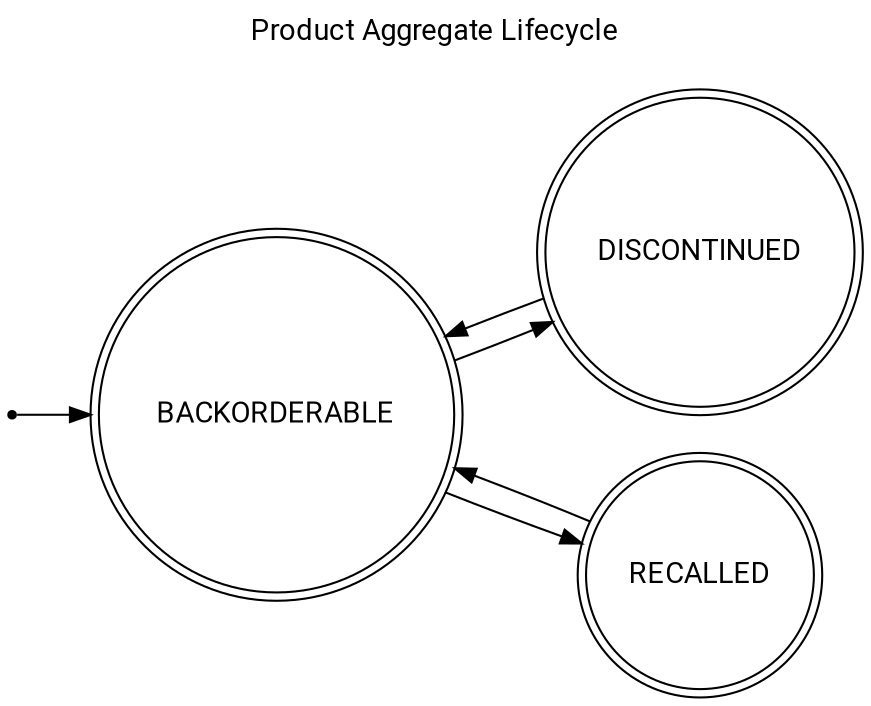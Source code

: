 digraph finite_state_machine {
  // Formats
  graph [fontname = "roboto"];
  node [fontname = "roboto"];
  edge [fontname = "roboto"];
	rankdir=LR;
	size="8,5"

  // Title
  labelloc="t";
  label="Product Aggregate Lifecycle\n\n";

  // Body
  init [label="", shape=point]
	node [shape = doublecircle];
	init -> BACKORDERABLE;
	BACKORDERABLE -> DISCONTINUED;
	DISCONTINUED -> BACKORDERABLE;
	BACKORDERABLE -> RECALLED;
	RECALLED -> BACKORDERABLE;
}
